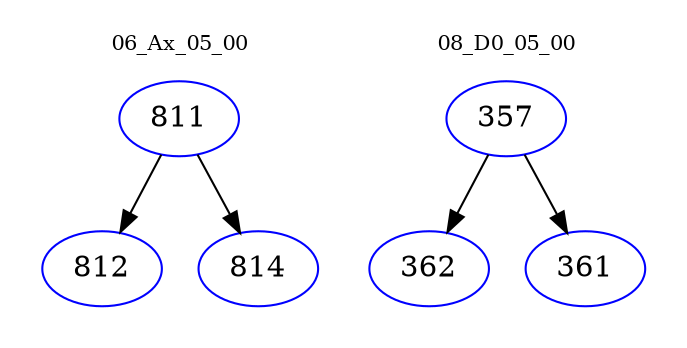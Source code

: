 digraph{
subgraph cluster_0 {
color = white
label = "06_Ax_05_00";
fontsize=10;
T0_811 [label="811", color="blue"]
T0_811 -> T0_812 [color="black"]
T0_812 [label="812", color="blue"]
T0_811 -> T0_814 [color="black"]
T0_814 [label="814", color="blue"]
}
subgraph cluster_1 {
color = white
label = "08_D0_05_00";
fontsize=10;
T1_357 [label="357", color="blue"]
T1_357 -> T1_362 [color="black"]
T1_362 [label="362", color="blue"]
T1_357 -> T1_361 [color="black"]
T1_361 [label="361", color="blue"]
}
}
